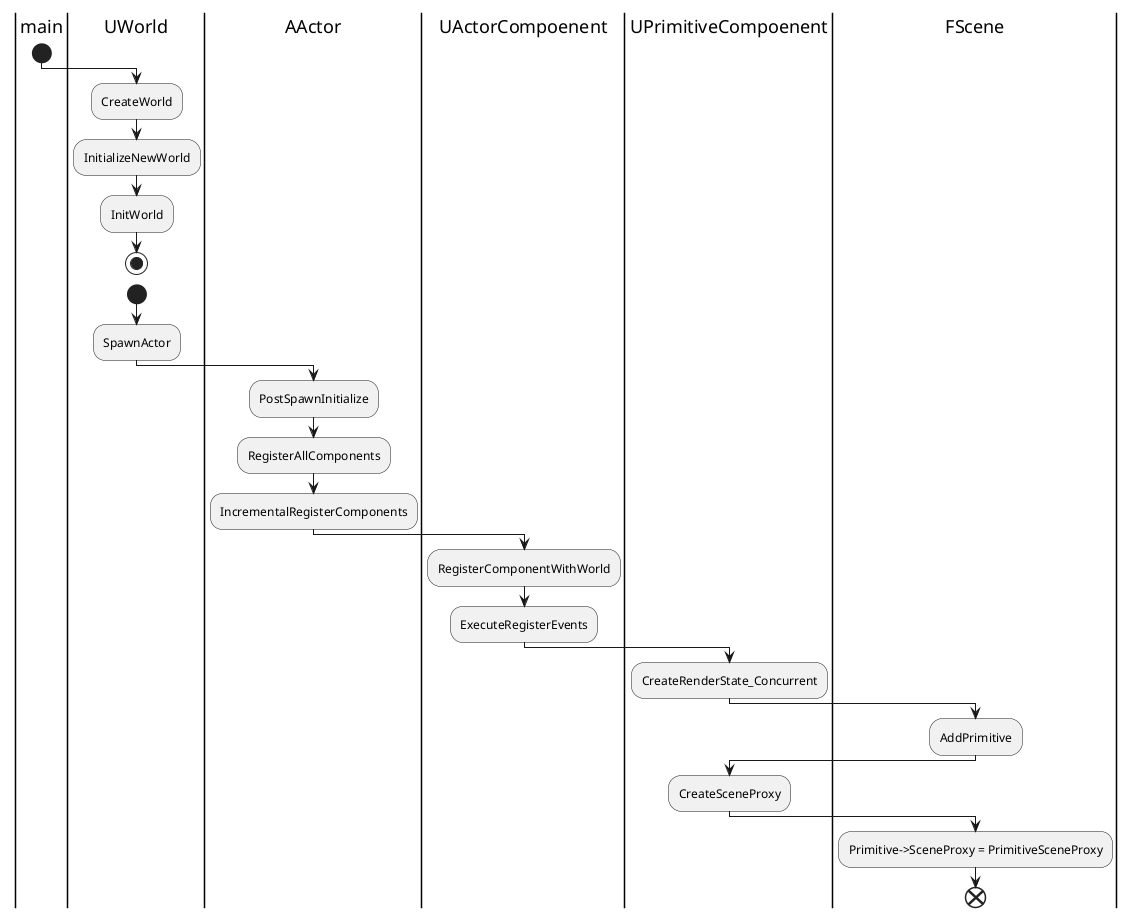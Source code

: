 @startuml
|main|
start
|UWorld|
:CreateWorld;
:InitializeNewWorld;
:InitWorld;
stop



|UWorld|
start
:SpawnActor;
|AActor|
:PostSpawnInitialize;
:RegisterAllComponents;
:IncrementalRegisterComponents;
|UActorCompoenent|
:RegisterComponentWithWorld;
:ExecuteRegisterEvents;
|UPrimitiveCompoenent|
:CreateRenderState_Concurrent;
|FScene|
:AddPrimitive;
|UPrimitiveCompoenent|
:CreateSceneProxy;
|FScene|
:Primitive->SceneProxy = PrimitiveSceneProxy;
end



@enduml